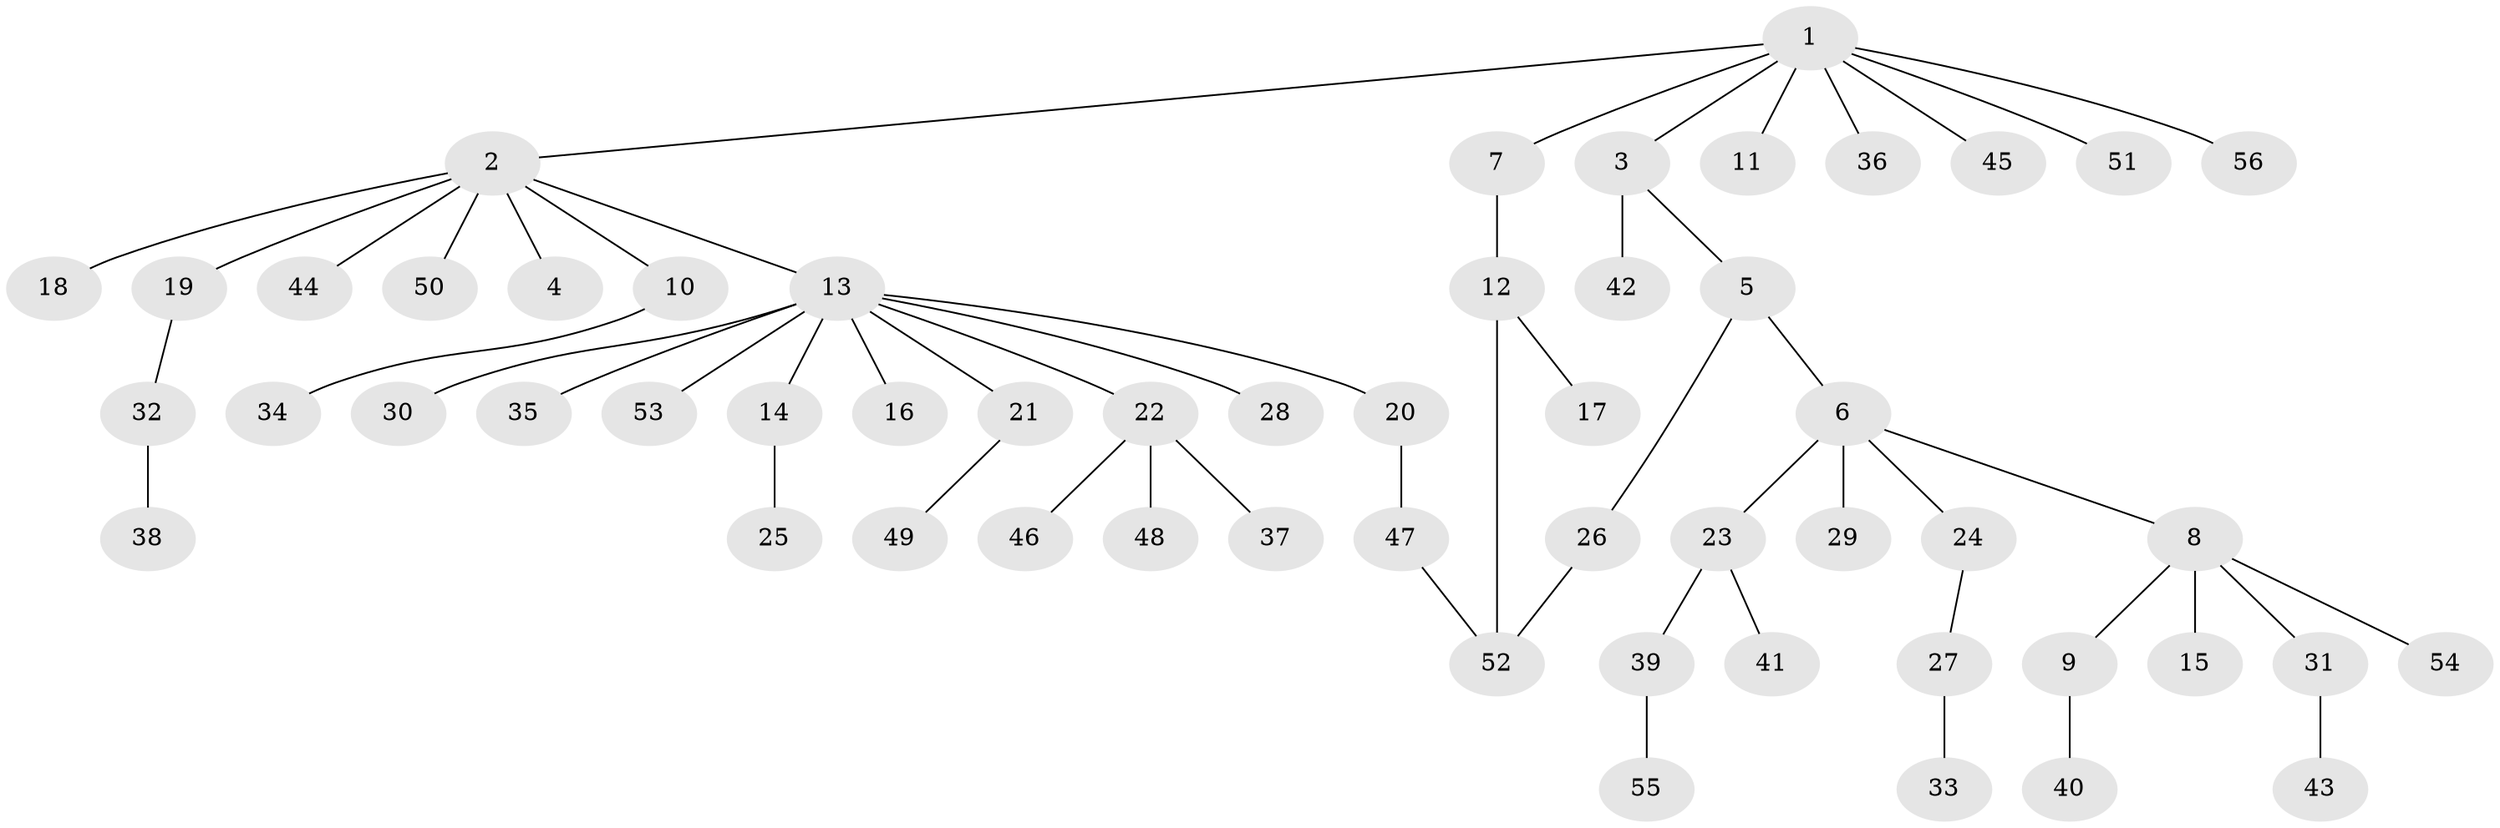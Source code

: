 // Generated by graph-tools (version 1.1) at 2025/47/03/09/25 04:47:59]
// undirected, 56 vertices, 57 edges
graph export_dot {
graph [start="1"]
  node [color=gray90,style=filled];
  1;
  2;
  3;
  4;
  5;
  6;
  7;
  8;
  9;
  10;
  11;
  12;
  13;
  14;
  15;
  16;
  17;
  18;
  19;
  20;
  21;
  22;
  23;
  24;
  25;
  26;
  27;
  28;
  29;
  30;
  31;
  32;
  33;
  34;
  35;
  36;
  37;
  38;
  39;
  40;
  41;
  42;
  43;
  44;
  45;
  46;
  47;
  48;
  49;
  50;
  51;
  52;
  53;
  54;
  55;
  56;
  1 -- 2;
  1 -- 3;
  1 -- 7;
  1 -- 11;
  1 -- 36;
  1 -- 45;
  1 -- 51;
  1 -- 56;
  2 -- 4;
  2 -- 10;
  2 -- 13;
  2 -- 18;
  2 -- 19;
  2 -- 44;
  2 -- 50;
  3 -- 5;
  3 -- 42;
  5 -- 6;
  5 -- 26;
  6 -- 8;
  6 -- 23;
  6 -- 24;
  6 -- 29;
  7 -- 12;
  8 -- 9;
  8 -- 15;
  8 -- 31;
  8 -- 54;
  9 -- 40;
  10 -- 34;
  12 -- 17;
  12 -- 52;
  13 -- 14;
  13 -- 16;
  13 -- 20;
  13 -- 21;
  13 -- 22;
  13 -- 28;
  13 -- 30;
  13 -- 35;
  13 -- 53;
  14 -- 25;
  19 -- 32;
  20 -- 47;
  21 -- 49;
  22 -- 37;
  22 -- 46;
  22 -- 48;
  23 -- 39;
  23 -- 41;
  24 -- 27;
  26 -- 52;
  27 -- 33;
  31 -- 43;
  32 -- 38;
  39 -- 55;
  47 -- 52;
}
